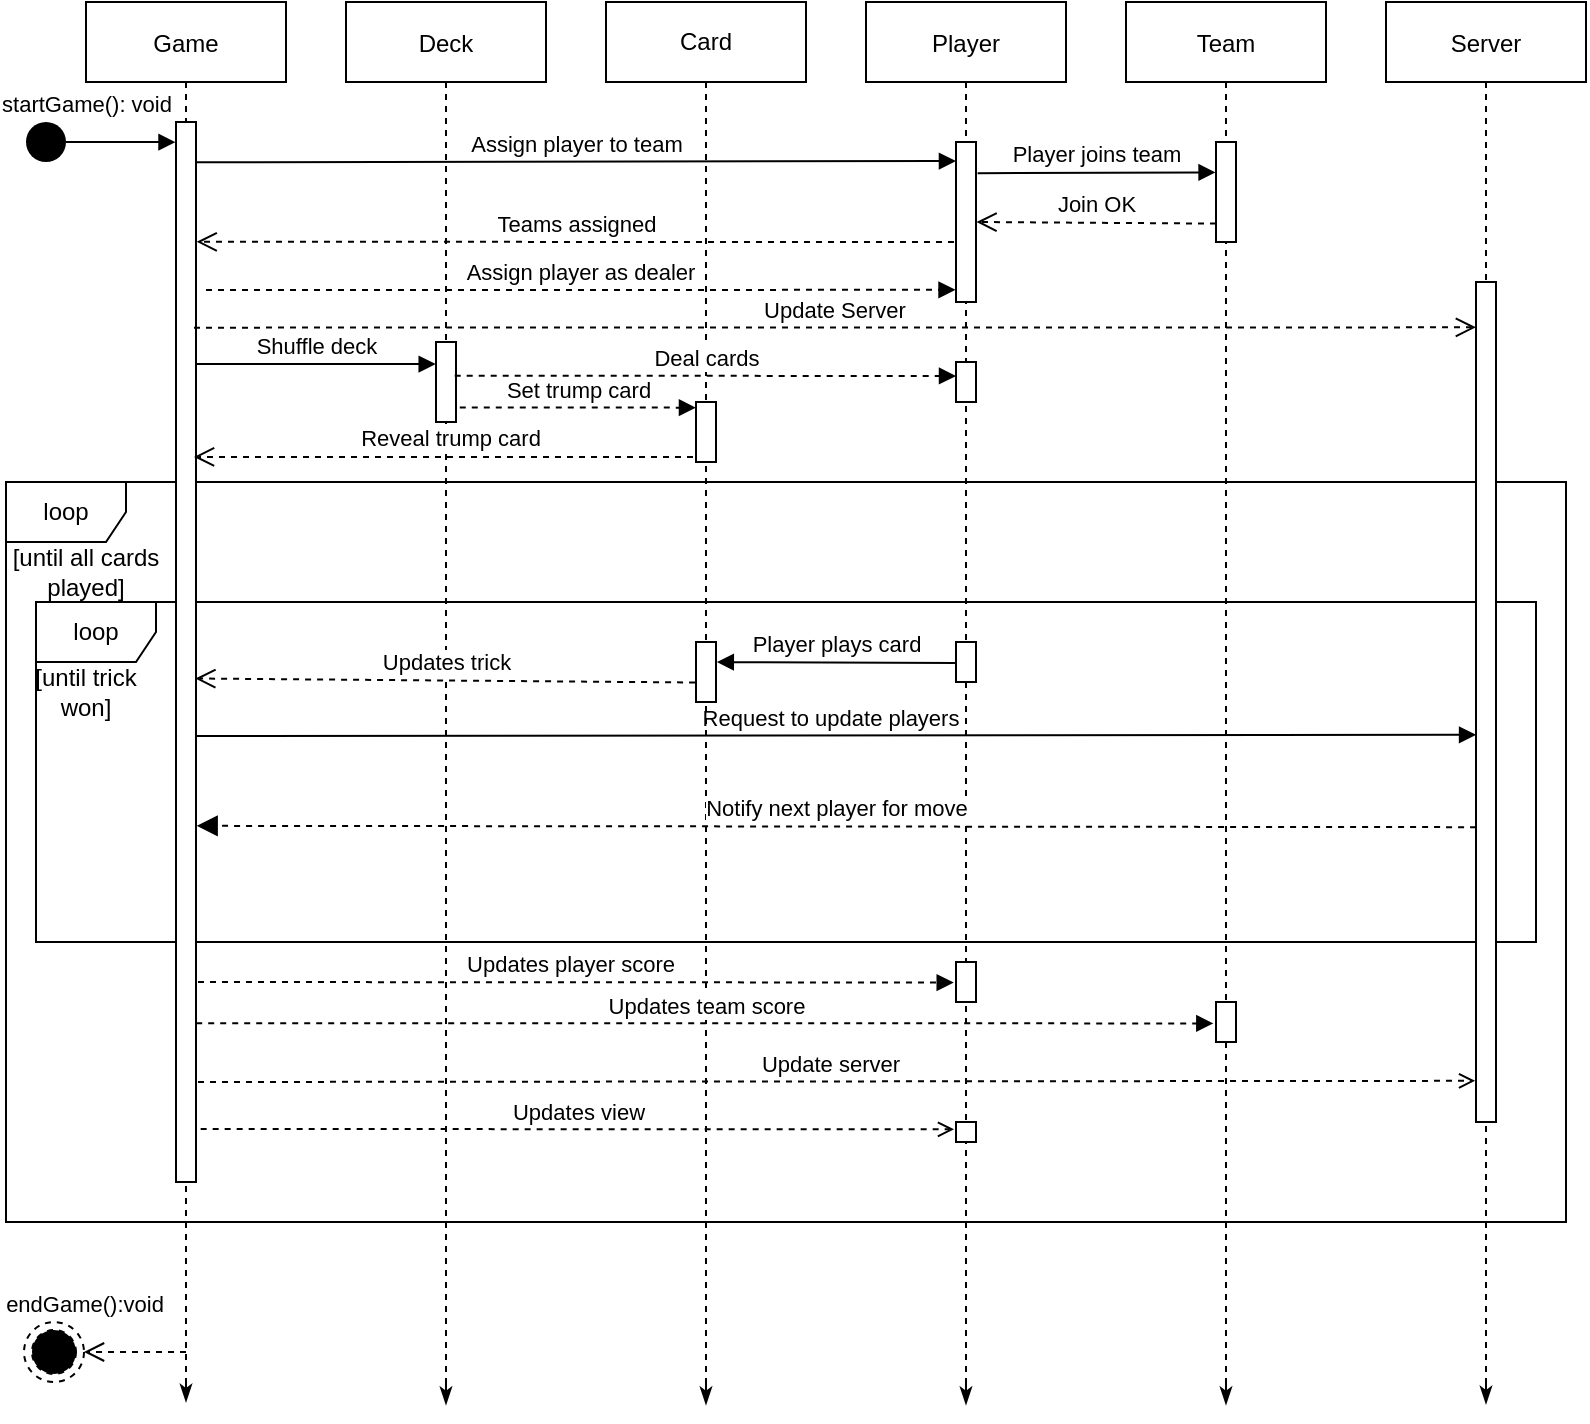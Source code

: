 <mxfile version="13.9.7" type="device"><diagram id="kgpKYQtTHZ0yAKxKKP6v" name="Page-1"><mxGraphModel dx="782" dy="475" grid="1" gridSize="10" guides="1" tooltips="1" connect="1" arrows="1" fold="1" page="1" pageScale="1" pageWidth="850" pageHeight="1100" background="none" math="0" shadow="0"><root><mxCell id="0"/><mxCell id="1" parent="0"/><mxCell id="fL2UxV4iIsy_KpUmT9Ug-24" value="loop" style="shape=umlFrame;whiteSpace=wrap;html=1;" parent="1" vertex="1"><mxGeometry x="10" y="260" width="780" height="370" as="geometry"/></mxCell><mxCell id="fL2UxV4iIsy_KpUmT9Ug-47" value="loop" style="shape=umlFrame;whiteSpace=wrap;html=1;rounded=0;strokeColor=#000000;fillColor=none;gradientColor=none;" parent="1" vertex="1"><mxGeometry x="25" y="320" width="750" height="170" as="geometry"/></mxCell><mxCell id="3nuBFxr9cyL0pnOWT2aG-1" value="Game" style="shape=umlLifeline;perimeter=lifelinePerimeter;container=1;collapsible=0;recursiveResize=0;rounded=0;shadow=0;strokeWidth=1;" parent="1" vertex="1"><mxGeometry x="50" y="20" width="100" height="690" as="geometry"/></mxCell><mxCell id="fL2UxV4iIsy_KpUmT9Ug-52" value="Request to update players" style="html=1;verticalAlign=bottom;endArrow=block;entryX=0.004;entryY=0.539;entryDx=0;entryDy=0;entryPerimeter=0;" parent="3nuBFxr9cyL0pnOWT2aG-1" target="fL2UxV4iIsy_KpUmT9Ug-79" edge="1"><mxGeometry width="80" relative="1" as="geometry"><mxPoint x="50" y="367" as="sourcePoint"/><mxPoint x="130" y="360" as="targetPoint"/></mxGeometry></mxCell><mxCell id="fL2UxV4iIsy_KpUmT9Ug-58" value="Updates player score" style="html=1;verticalAlign=bottom;endArrow=block;dashed=1;entryX=-0.114;entryY=0.513;entryDx=0;entryDy=0;entryPerimeter=0;" parent="3nuBFxr9cyL0pnOWT2aG-1" target="fL2UxV4iIsy_KpUmT9Ug-85" edge="1"><mxGeometry width="80" relative="1" as="geometry"><mxPoint x="50" y="490" as="sourcePoint"/><mxPoint x="400" y="489" as="targetPoint"/></mxGeometry></mxCell><mxCell id="fL2UxV4iIsy_KpUmT9Ug-59" value="Update server" style="html=1;verticalAlign=bottom;endArrow=open;dashed=1;endFill=0;entryX=-0.044;entryY=0.951;entryDx=0;entryDy=0;entryPerimeter=0;" parent="3nuBFxr9cyL0pnOWT2aG-1" target="fL2UxV4iIsy_KpUmT9Ug-79" edge="1"><mxGeometry width="80" relative="1" as="geometry"><mxPoint x="50" y="540" as="sourcePoint"/><mxPoint x="130" y="540" as="targetPoint"/></mxGeometry></mxCell><mxCell id="fL2UxV4iIsy_KpUmT9Ug-63" value="" style="html=1;points=[];perimeter=orthogonalPerimeter;rounded=0;" parent="3nuBFxr9cyL0pnOWT2aG-1" vertex="1"><mxGeometry x="45" y="60" width="10" height="530" as="geometry"/></mxCell><mxCell id="3nuBFxr9cyL0pnOWT2aG-5" value="Player" style="shape=umlLifeline;perimeter=lifelinePerimeter;container=1;collapsible=0;recursiveResize=0;rounded=0;shadow=0;strokeWidth=1;" parent="1" vertex="1"><mxGeometry x="440" y="20" width="100" height="690" as="geometry"/></mxCell><mxCell id="fL2UxV4iIsy_KpUmT9Ug-71" value="" style="html=1;points=[];perimeter=orthogonalPerimeter;rounded=0;" parent="3nuBFxr9cyL0pnOWT2aG-5" vertex="1"><mxGeometry x="45" y="70" width="10" height="80" as="geometry"/></mxCell><mxCell id="fL2UxV4iIsy_KpUmT9Ug-73" value="" style="html=1;points=[];perimeter=orthogonalPerimeter;rounded=0;" parent="3nuBFxr9cyL0pnOWT2aG-5" vertex="1"><mxGeometry x="45" y="180" width="10" height="20" as="geometry"/></mxCell><mxCell id="fL2UxV4iIsy_KpUmT9Ug-81" value="" style="html=1;points=[];perimeter=orthogonalPerimeter;rounded=0;" parent="3nuBFxr9cyL0pnOWT2aG-5" vertex="1"><mxGeometry x="45" y="320" width="10" height="20" as="geometry"/></mxCell><mxCell id="fL2UxV4iIsy_KpUmT9Ug-85" value="" style="html=1;points=[];perimeter=orthogonalPerimeter;rounded=0;" parent="3nuBFxr9cyL0pnOWT2aG-5" vertex="1"><mxGeometry x="45" y="480" width="10" height="20" as="geometry"/></mxCell><mxCell id="fL2UxV4iIsy_KpUmT9Ug-4" value="" style="ellipse;fillColor=#000000;strokeColor=none;" parent="1" vertex="1"><mxGeometry x="20" y="80" width="20" height="20" as="geometry"/></mxCell><mxCell id="fL2UxV4iIsy_KpUmT9Ug-8" value="startGame(): void" style="html=1;verticalAlign=bottom;endArrow=block;exitX=1;exitY=0.5;exitDx=0;exitDy=0;entryX=-0.025;entryY=0.019;entryDx=0;entryDy=0;entryPerimeter=0;" parent="1" source="fL2UxV4iIsy_KpUmT9Ug-4" target="fL2UxV4iIsy_KpUmT9Ug-63" edge="1"><mxGeometry x="-0.667" y="10" width="80" relative="1" as="geometry"><mxPoint x="50" y="89.8" as="sourcePoint"/><mxPoint x="90" y="90" as="targetPoint"/><mxPoint x="1" as="offset"/></mxGeometry></mxCell><mxCell id="fL2UxV4iIsy_KpUmT9Ug-12" value="Team" style="shape=umlLifeline;perimeter=lifelinePerimeter;container=1;collapsible=0;recursiveResize=0;rounded=0;shadow=0;strokeWidth=1;" parent="1" vertex="1"><mxGeometry x="570" y="20" width="100" height="690" as="geometry"/></mxCell><mxCell id="fL2UxV4iIsy_KpUmT9Ug-75" value="" style="html=1;points=[];perimeter=orthogonalPerimeter;rounded=0;" parent="fL2UxV4iIsy_KpUmT9Ug-12" vertex="1"><mxGeometry x="45" y="70" width="10" height="50" as="geometry"/></mxCell><mxCell id="fL2UxV4iIsy_KpUmT9Ug-86" value="" style="html=1;points=[];perimeter=orthogonalPerimeter;rounded=0;" parent="fL2UxV4iIsy_KpUmT9Ug-12" vertex="1"><mxGeometry x="45" y="500" width="10" height="20" as="geometry"/></mxCell><mxCell id="fL2UxV4iIsy_KpUmT9Ug-15" value="Join OK" style="html=1;verticalAlign=bottom;endArrow=open;dashed=1;endSize=8;entryX=1.024;entryY=0.5;entryDx=0;entryDy=0;entryPerimeter=0;exitX=0;exitY=0.816;exitDx=0;exitDy=0;exitPerimeter=0;" parent="1" source="fL2UxV4iIsy_KpUmT9Ug-75" target="fL2UxV4iIsy_KpUmT9Ug-71" edge="1"><mxGeometry relative="1" as="geometry"><mxPoint x="610" y="130" as="sourcePoint"/><mxPoint x="500" y="130" as="targetPoint"/></mxGeometry></mxCell><mxCell id="fL2UxV4iIsy_KpUmT9Ug-16" value="Server" style="shape=umlLifeline;perimeter=lifelinePerimeter;container=1;collapsible=0;recursiveResize=0;rounded=0;shadow=0;strokeWidth=1;" parent="1" vertex="1"><mxGeometry x="700" y="20" width="100" height="690" as="geometry"/></mxCell><mxCell id="fL2UxV4iIsy_KpUmT9Ug-79" value="" style="html=1;points=[];perimeter=orthogonalPerimeter;rounded=0;" parent="fL2UxV4iIsy_KpUmT9Ug-16" vertex="1"><mxGeometry x="45" y="140" width="10" height="420" as="geometry"/></mxCell><mxCell id="fL2UxV4iIsy_KpUmT9Ug-18" value="Teams assigned" style="html=1;verticalAlign=bottom;endArrow=open;dashed=1;endSize=8;entryX=1.033;entryY=0.113;entryDx=0;entryDy=0;entryPerimeter=0;" parent="1" target="fL2UxV4iIsy_KpUmT9Ug-63" edge="1"><mxGeometry relative="1" as="geometry"><mxPoint x="484" y="140" as="sourcePoint"/><mxPoint x="120" y="140" as="targetPoint"/></mxGeometry></mxCell><mxCell id="fL2UxV4iIsy_KpUmT9Ug-17" value="Update Server" style="html=1;verticalAlign=bottom;endArrow=open;dashed=1;endFill=0;endSize=8;entryX=-0.004;entryY=0.054;entryDx=0;entryDy=0;entryPerimeter=0;exitX=0.9;exitY=0.194;exitDx=0;exitDy=0;exitPerimeter=0;" parent="1" source="fL2UxV4iIsy_KpUmT9Ug-63" target="fL2UxV4iIsy_KpUmT9Ug-79" edge="1"><mxGeometry width="80" relative="1" as="geometry"><mxPoint x="110" y="183" as="sourcePoint"/><mxPoint x="740" y="183" as="targetPoint"/></mxGeometry></mxCell><mxCell id="fL2UxV4iIsy_KpUmT9Ug-23" value="Assign player as dealer" style="html=1;verticalAlign=bottom;endArrow=block;dashed=1;entryX=-0.023;entryY=0.924;entryDx=0;entryDy=0;entryPerimeter=0;" parent="1" target="fL2UxV4iIsy_KpUmT9Ug-71" edge="1"><mxGeometry width="80" relative="1" as="geometry"><mxPoint x="110" y="164" as="sourcePoint"/><mxPoint x="480" y="164" as="targetPoint"/></mxGeometry></mxCell><mxCell id="fL2UxV4iIsy_KpUmT9Ug-30" value="[until all cards played]" style="text;html=1;strokeColor=none;fillColor=none;align=center;verticalAlign=middle;whiteSpace=wrap;rounded=0;dashed=1;" parent="1" vertex="1"><mxGeometry x="10" y="290" width="80" height="30" as="geometry"/></mxCell><mxCell id="fL2UxV4iIsy_KpUmT9Ug-31" value="Deck" style="shape=umlLifeline;perimeter=lifelinePerimeter;container=1;collapsible=0;recursiveResize=0;rounded=0;shadow=0;strokeWidth=1;" parent="1" vertex="1"><mxGeometry x="180" y="20" width="100" height="690" as="geometry"/></mxCell><mxCell id="fL2UxV4iIsy_KpUmT9Ug-69" value="" style="html=1;points=[];perimeter=orthogonalPerimeter;rounded=0;" parent="fL2UxV4iIsy_KpUmT9Ug-31" vertex="1"><mxGeometry x="45" y="170" width="10" height="40" as="geometry"/></mxCell><mxCell id="fL2UxV4iIsy_KpUmT9Ug-37" value="Reveal trump card" style="html=1;verticalAlign=bottom;endArrow=open;dashed=1;endSize=8;entryX=0.9;entryY=0.316;entryDx=0;entryDy=0;entryPerimeter=0;" parent="1" source="fL2UxV4iIsy_KpUmT9Ug-49" target="fL2UxV4iIsy_KpUmT9Ug-63" edge="1"><mxGeometry relative="1" as="geometry"><mxPoint x="300" y="250" as="sourcePoint"/><mxPoint x="110" y="250" as="targetPoint"/></mxGeometry></mxCell><mxCell id="fL2UxV4iIsy_KpUmT9Ug-39" value="Player plays card" style="html=1;verticalAlign=bottom;endArrow=block;exitX=0.044;exitY=0.528;exitDx=0;exitDy=0;exitPerimeter=0;entryX=1.04;entryY=0.335;entryDx=0;entryDy=0;entryPerimeter=0;" parent="1" source="fL2UxV4iIsy_KpUmT9Ug-81" target="fL2UxV4iIsy_KpUmT9Ug-84" edge="1"><mxGeometry width="80" relative="1" as="geometry"><mxPoint x="480" y="350" as="sourcePoint"/><mxPoint x="240" y="349" as="targetPoint"/></mxGeometry></mxCell><mxCell id="fL2UxV4iIsy_KpUmT9Ug-48" value="[until trick won]" style="text;html=1;strokeColor=none;fillColor=none;align=center;verticalAlign=middle;whiteSpace=wrap;rounded=0;dashed=1;" parent="1" vertex="1"><mxGeometry x="20" y="350" width="60" height="30" as="geometry"/></mxCell><mxCell id="fL2UxV4iIsy_KpUmT9Ug-49" value="Card" style="shape=umlLifeline;perimeter=lifelinePerimeter;whiteSpace=wrap;html=1;container=1;collapsible=0;recursiveResize=0;outlineConnect=0;rounded=0;strokeColor=#000000;fillColor=none;gradientColor=none;" parent="1" vertex="1"><mxGeometry x="310" y="20" width="100" height="690" as="geometry"/></mxCell><mxCell id="fL2UxV4iIsy_KpUmT9Ug-74" value="" style="html=1;points=[];perimeter=orthogonalPerimeter;rounded=0;" parent="fL2UxV4iIsy_KpUmT9Ug-49" vertex="1"><mxGeometry x="45" y="200" width="10" height="30" as="geometry"/></mxCell><mxCell id="fL2UxV4iIsy_KpUmT9Ug-84" value="" style="html=1;points=[];perimeter=orthogonalPerimeter;rounded=0;" parent="fL2UxV4iIsy_KpUmT9Ug-49" vertex="1"><mxGeometry x="45" y="320" width="10" height="30" as="geometry"/></mxCell><mxCell id="fL2UxV4iIsy_KpUmT9Ug-34" value="Shuffle deck" style="html=1;verticalAlign=bottom;endArrow=block;entryX=-0.015;entryY=0.276;entryDx=0;entryDy=0;entryPerimeter=0;" parent="1" target="fL2UxV4iIsy_KpUmT9Ug-69" edge="1"><mxGeometry width="80" relative="1" as="geometry"><mxPoint x="105" y="201" as="sourcePoint"/><mxPoint x="220" y="201" as="targetPoint"/></mxGeometry></mxCell><mxCell id="fL2UxV4iIsy_KpUmT9Ug-36" value="Deal cards" style="html=1;verticalAlign=bottom;endArrow=block;dashed=1;exitX=0.935;exitY=0.421;exitDx=0;exitDy=0;exitPerimeter=0;entryX=0;entryY=0.35;entryDx=0;entryDy=0;entryPerimeter=0;" parent="1" source="fL2UxV4iIsy_KpUmT9Ug-69" target="fL2UxV4iIsy_KpUmT9Ug-73" edge="1"><mxGeometry width="80" relative="1" as="geometry"><mxPoint x="230" y="220" as="sourcePoint"/><mxPoint x="480" y="207" as="targetPoint"/></mxGeometry></mxCell><mxCell id="fL2UxV4iIsy_KpUmT9Ug-51" value="Updates trick" style="html=1;verticalAlign=bottom;endArrow=open;dashed=1;endSize=8;entryX=0.967;entryY=0.525;entryDx=0;entryDy=0;entryPerimeter=0;exitX=-0.046;exitY=0.675;exitDx=0;exitDy=0;exitPerimeter=0;" parent="1" source="fL2UxV4iIsy_KpUmT9Ug-84" target="fL2UxV4iIsy_KpUmT9Ug-63" edge="1"><mxGeometry relative="1" as="geometry"><mxPoint x="350" y="360" as="sourcePoint"/><mxPoint x="110" y="360" as="targetPoint"/></mxGeometry></mxCell><mxCell id="fL2UxV4iIsy_KpUmT9Ug-53" value="Notify next player for move" style="html=1;verticalAlign=bottom;endArrow=block;dashed=1;endSize=8;endFill=1;entryX=1.033;entryY=0.664;entryDx=0;entryDy=0;entryPerimeter=0;exitX=0.004;exitY=0.649;exitDx=0;exitDy=0;exitPerimeter=0;" parent="1" source="fL2UxV4iIsy_KpUmT9Ug-79" target="fL2UxV4iIsy_KpUmT9Ug-63" edge="1"><mxGeometry relative="1" as="geometry"><mxPoint x="740" y="435" as="sourcePoint"/><mxPoint x="110" y="434" as="targetPoint"/></mxGeometry></mxCell><mxCell id="fL2UxV4iIsy_KpUmT9Ug-54" value="Updates view" style="html=1;verticalAlign=bottom;endArrow=open;dashed=1;endFill=0;exitX=1.233;exitY=0.95;exitDx=0;exitDy=0;exitPerimeter=0;entryX=-0.098;entryY=0.366;entryDx=0;entryDy=0;entryPerimeter=0;" parent="1" source="fL2UxV4iIsy_KpUmT9Ug-63" target="fL2UxV4iIsy_KpUmT9Ug-87" edge="1"><mxGeometry width="80" relative="1" as="geometry"><mxPoint x="110" y="584" as="sourcePoint"/><mxPoint x="350" y="584" as="targetPoint"/></mxGeometry></mxCell><mxCell id="fL2UxV4iIsy_KpUmT9Ug-55" value="Updates team score" style="html=1;verticalAlign=bottom;endArrow=block;dashed=1;exitX=0.551;exitY=0.74;exitDx=0;exitDy=0;exitPerimeter=0;entryX=-0.134;entryY=0.535;entryDx=0;entryDy=0;entryPerimeter=0;" parent="1" source="3nuBFxr9cyL0pnOWT2aG-1" target="fL2UxV4iIsy_KpUmT9Ug-86" edge="1"><mxGeometry width="80" relative="1" as="geometry"><mxPoint x="100" y="510" as="sourcePoint"/><mxPoint x="610" y="531" as="targetPoint"/></mxGeometry></mxCell><mxCell id="fL2UxV4iIsy_KpUmT9Ug-60" value="" style="ellipse;html=1;shape=endState;fillColor=#000000;strokeColor=#000000;rounded=0;dashed=1;" parent="1" vertex="1"><mxGeometry x="19" y="680" width="30" height="30" as="geometry"/></mxCell><mxCell id="fL2UxV4iIsy_KpUmT9Ug-61" value="endGame():void" style="html=1;verticalAlign=bottom;endArrow=open;dashed=1;endSize=8;entryX=1;entryY=0.5;entryDx=0;entryDy=0;" parent="1" target="fL2UxV4iIsy_KpUmT9Ug-60" edge="1"><mxGeometry x="1" y="-15" relative="1" as="geometry"><mxPoint x="100" y="695" as="sourcePoint"/><mxPoint x="49" y="670" as="targetPoint"/><mxPoint as="offset"/></mxGeometry></mxCell><mxCell id="fL2UxV4iIsy_KpUmT9Ug-10" value="Assign player to team" style="html=1;verticalAlign=bottom;endArrow=block;entryX=-0.002;entryY=0.119;entryDx=0;entryDy=0;entryPerimeter=0;exitX=1.048;exitY=0.038;exitDx=0;exitDy=0;exitPerimeter=0;" parent="1" source="fL2UxV4iIsy_KpUmT9Ug-63" target="fL2UxV4iIsy_KpUmT9Ug-71" edge="1"><mxGeometry width="80" relative="1" as="geometry"><mxPoint x="110" y="100" as="sourcePoint"/><mxPoint x="480" y="100" as="targetPoint"/></mxGeometry></mxCell><mxCell id="fL2UxV4iIsy_KpUmT9Ug-50" value="Set trump card" style="html=1;verticalAlign=bottom;endArrow=block;dashed=1;exitX=1.189;exitY=0.818;exitDx=0;exitDy=0;exitPerimeter=0;entryX=-0.002;entryY=0.094;entryDx=0;entryDy=0;entryPerimeter=0;" parent="1" source="fL2UxV4iIsy_KpUmT9Ug-69" target="fL2UxV4iIsy_KpUmT9Ug-74" edge="1"><mxGeometry width="80" relative="1" as="geometry"><mxPoint x="230" y="230" as="sourcePoint"/><mxPoint x="350" y="223" as="targetPoint"/></mxGeometry></mxCell><mxCell id="fL2UxV4iIsy_KpUmT9Ug-14" value="Player joins team" style="html=1;verticalAlign=bottom;endArrow=block;exitX=1.08;exitY=0.195;exitDx=0;exitDy=0;exitPerimeter=0;entryX=-0.022;entryY=0.304;entryDx=0;entryDy=0;entryPerimeter=0;" parent="1" source="fL2UxV4iIsy_KpUmT9Ug-71" target="fL2UxV4iIsy_KpUmT9Ug-75" edge="1"><mxGeometry width="80" relative="1" as="geometry"><mxPoint x="490" y="110" as="sourcePoint"/><mxPoint x="610" y="106" as="targetPoint"/></mxGeometry></mxCell><mxCell id="fL2UxV4iIsy_KpUmT9Ug-87" value="" style="html=1;points=[];perimeter=orthogonalPerimeter;rounded=0;" parent="1" vertex="1"><mxGeometry x="485" y="580" width="10" height="10" as="geometry"/></mxCell><mxCell id="H0P5B1ZYkWXFFRYZaUi9-2" value="" style="endArrow=classicThin;html=1;exitX=0.5;exitY=0.998;exitDx=0;exitDy=0;exitPerimeter=0;endFill=1;" parent="1" source="3nuBFxr9cyL0pnOWT2aG-1" edge="1"><mxGeometry width="50" height="50" relative="1" as="geometry"><mxPoint x="99.88" y="710" as="sourcePoint"/><mxPoint x="100" y="720" as="targetPoint"/></mxGeometry></mxCell><mxCell id="H0P5B1ZYkWXFFRYZaUi9-4" value="" style="endArrow=classicThin;html=1;exitX=0.5;exitY=0.998;exitDx=0;exitDy=0;exitPerimeter=0;endFill=1;" parent="1" edge="1"><mxGeometry width="50" height="50" relative="1" as="geometry"><mxPoint x="229.99" y="710" as="sourcePoint"/><mxPoint x="229.99" y="721.38" as="targetPoint"/></mxGeometry></mxCell><mxCell id="H0P5B1ZYkWXFFRYZaUi9-5" value="" style="endArrow=classicThin;html=1;exitX=0.5;exitY=0.998;exitDx=0;exitDy=0;exitPerimeter=0;endFill=1;" parent="1" edge="1"><mxGeometry width="50" height="50" relative="1" as="geometry"><mxPoint x="359.99" y="710" as="sourcePoint"/><mxPoint x="359.99" y="721.38" as="targetPoint"/></mxGeometry></mxCell><mxCell id="H0P5B1ZYkWXFFRYZaUi9-6" value="" style="endArrow=classicThin;html=1;exitX=0.5;exitY=0.998;exitDx=0;exitDy=0;exitPerimeter=0;endFill=1;" parent="1" edge="1"><mxGeometry width="50" height="50" relative="1" as="geometry"><mxPoint x="489.99" y="710" as="sourcePoint"/><mxPoint x="489.99" y="721.38" as="targetPoint"/></mxGeometry></mxCell><mxCell id="H0P5B1ZYkWXFFRYZaUi9-7" value="" style="endArrow=classicThin;html=1;exitX=0.5;exitY=0.998;exitDx=0;exitDy=0;exitPerimeter=0;endFill=1;" parent="1" edge="1"><mxGeometry width="50" height="50" relative="1" as="geometry"><mxPoint x="619.99" y="710" as="sourcePoint"/><mxPoint x="619.99" y="721.38" as="targetPoint"/></mxGeometry></mxCell><mxCell id="H0P5B1ZYkWXFFRYZaUi9-8" value="" style="endArrow=classicThin;html=1;exitX=0.5;exitY=1;exitDx=0;exitDy=0;exitPerimeter=0;endFill=1;" parent="1" source="fL2UxV4iIsy_KpUmT9Ug-16" edge="1"><mxGeometry width="50" height="50" relative="1" as="geometry"><mxPoint x="749.83" y="710" as="sourcePoint"/><mxPoint x="750" y="721" as="targetPoint"/></mxGeometry></mxCell></root></mxGraphModel></diagram></mxfile>